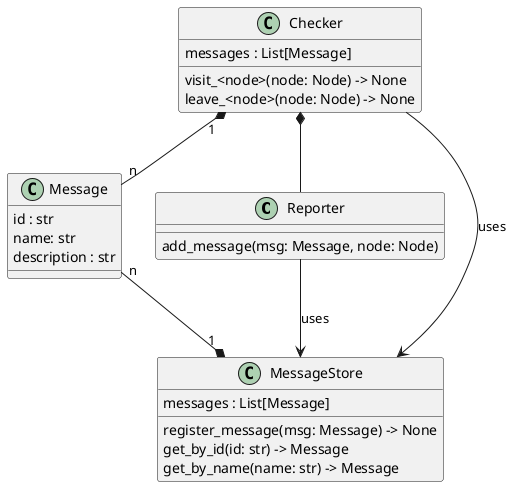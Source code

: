 @startuml Message Handling (static view)
class Reporter {
    add_message(msg: Message, node: Node)
}
class Message {
    id : str
    name: str
    description : str
}
class MessageStore {
    messages : List[Message]
    register_message(msg: Message) -> None
    get_by_id(id: str) -> Message
    get_by_name(name: str) -> Message
}
class Checker {
    messages : List[Message]
    visit_<node>(node: Node) -> None
    leave_<node>(node: Node) -> None
}

Checker "1" *-down- "n" Message
MessageStore "1" *-up- "n" Message
Checker *-- Reporter
Checker --> MessageStore : uses
Reporter --> MessageStore : uses
@enduml
